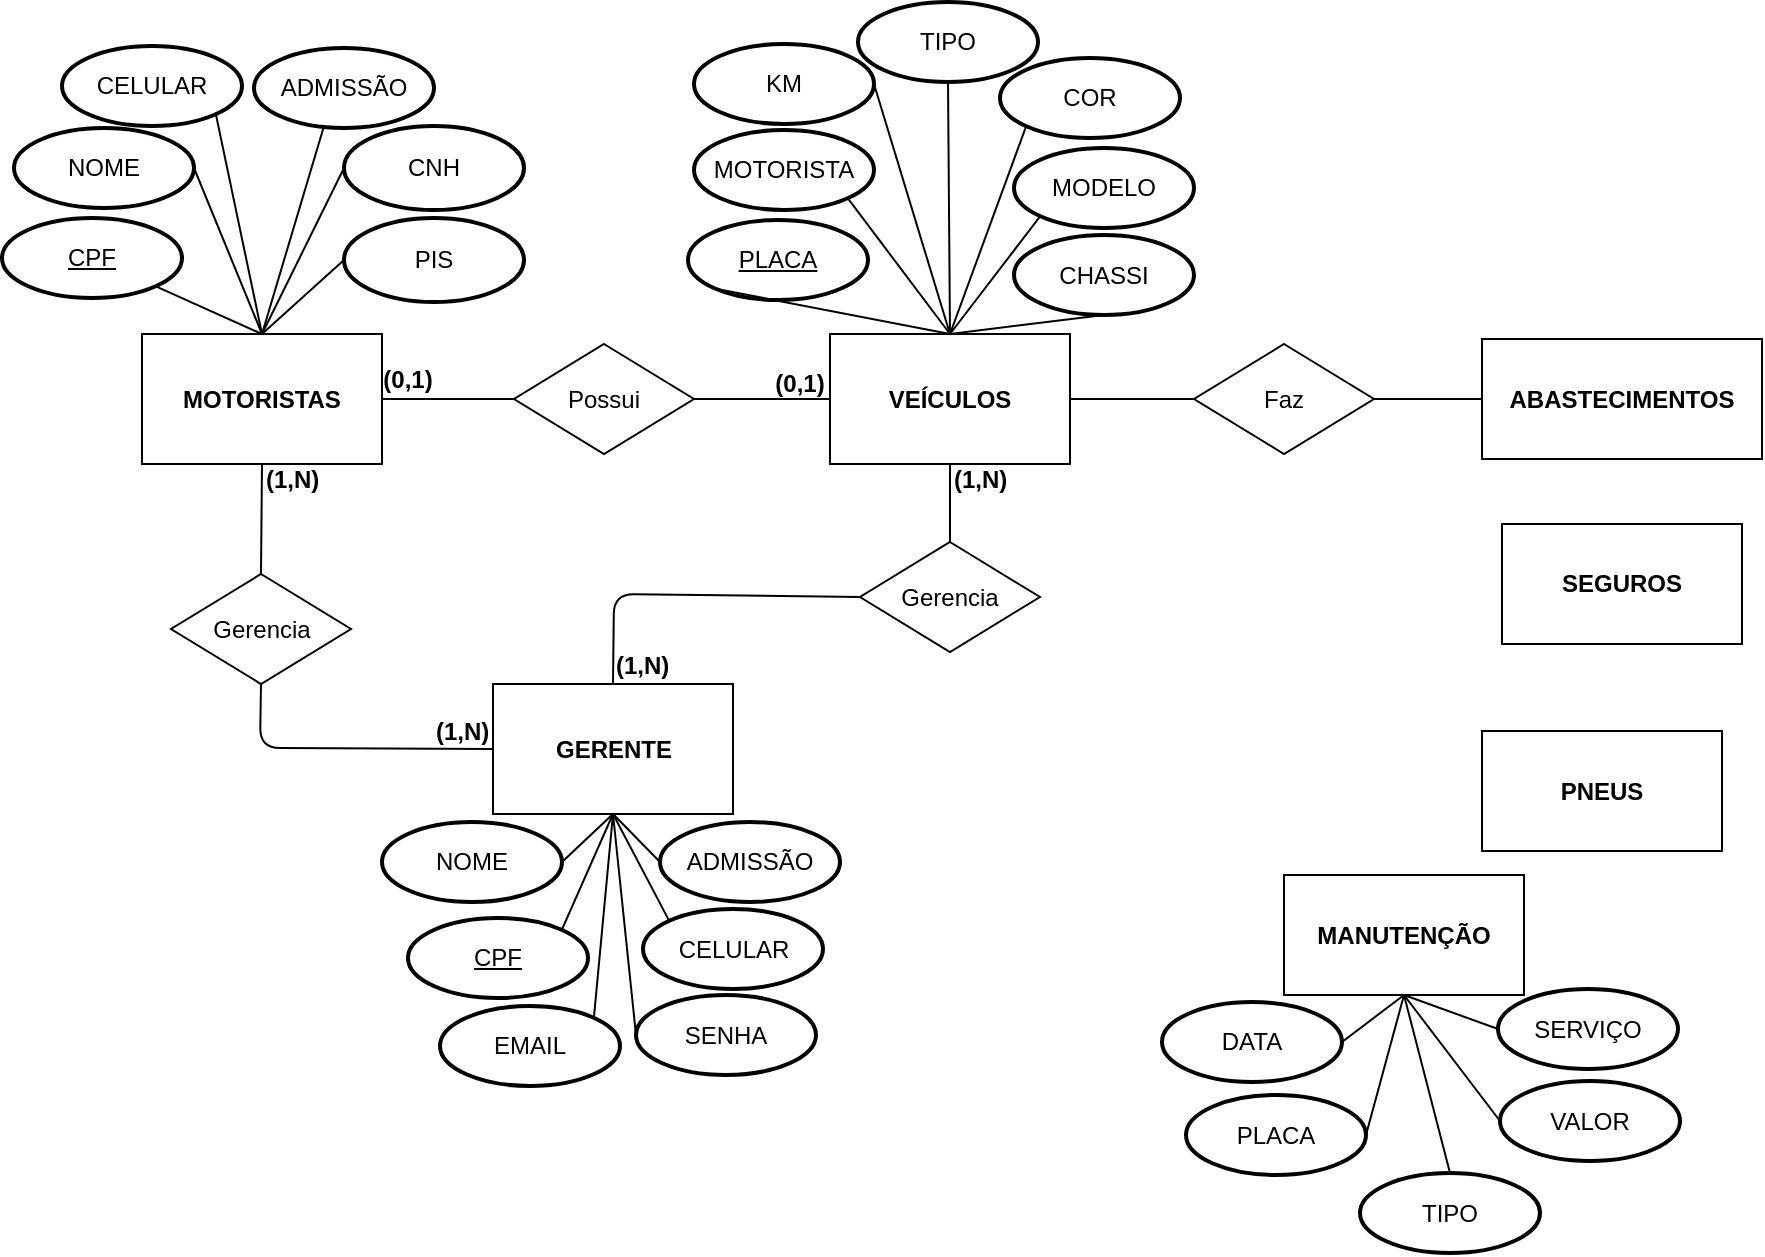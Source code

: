 <mxfile version="10.5.2" type="github"><diagram id="t4qfloRakB9NKclZlJar" name="Page-1"><mxGraphModel dx="1442" dy="377" grid="1" gridSize="10" guides="1" tooltips="1" connect="1" arrows="1" fold="1" page="1" pageScale="1" pageWidth="827" pageHeight="1169" math="0" shadow="0"><root><mxCell id="0"/><mxCell id="1" parent="0"/><mxCell id="9N7SZ9X9yHdkgZH4mRrD-1" value="&lt;b&gt;VEÍCULOS&lt;/b&gt;" style="rounded=0;whiteSpace=wrap;html=1;" parent="1" vertex="1"><mxGeometry x="284" y="180" width="120" height="65" as="geometry"/></mxCell><mxCell id="9N7SZ9X9yHdkgZH4mRrD-2" value="&lt;b&gt;SEGUROS&lt;/b&gt;" style="rounded=0;whiteSpace=wrap;html=1;" parent="1" vertex="1"><mxGeometry x="620" y="275" width="120" height="60" as="geometry"/></mxCell><mxCell id="9N7SZ9X9yHdkgZH4mRrD-3" value="&lt;b&gt;MOTORISTAS&lt;/b&gt;" style="rounded=0;whiteSpace=wrap;html=1;" parent="1" vertex="1"><mxGeometry x="-60" y="180" width="120" height="65" as="geometry"/></mxCell><mxCell id="9N7SZ9X9yHdkgZH4mRrD-4" value="&lt;b&gt;PNEUS&lt;br&gt;&lt;/b&gt;" style="rounded=0;whiteSpace=wrap;html=1;" parent="1" vertex="1"><mxGeometry x="610" y="378.5" width="120" height="60" as="geometry"/></mxCell><mxCell id="9N7SZ9X9yHdkgZH4mRrD-8" value="MOTORISTA" style="strokeWidth=2;html=1;shape=mxgraph.flowchart.start_1;whiteSpace=wrap;" parent="1" vertex="1"><mxGeometry x="216" y="78" width="90" height="40" as="geometry"/></mxCell><mxCell id="9N7SZ9X9yHdkgZH4mRrD-9" value="CHASSI" style="strokeWidth=2;html=1;shape=mxgraph.flowchart.start_1;whiteSpace=wrap;" parent="1" vertex="1"><mxGeometry x="376" y="130.5" width="90" height="40" as="geometry"/></mxCell><mxCell id="9N7SZ9X9yHdkgZH4mRrD-10" value="&lt;u&gt;PLACA&lt;/u&gt;" style="strokeWidth=2;html=1;shape=mxgraph.flowchart.start_1;whiteSpace=wrap;" parent="1" vertex="1"><mxGeometry x="213" y="123" width="90" height="40" as="geometry"/></mxCell><mxCell id="9N7SZ9X9yHdkgZH4mRrD-12" value="" style="endArrow=none;html=1;entryX=0.855;entryY=0.855;entryDx=0;entryDy=0;entryPerimeter=0;exitX=0.5;exitY=0;exitDx=0;exitDy=0;" parent="1" source="9N7SZ9X9yHdkgZH4mRrD-1" target="9N7SZ9X9yHdkgZH4mRrD-8" edge="1"><mxGeometry width="50" height="50" relative="1" as="geometry"><mxPoint x="30" y="450" as="sourcePoint"/><mxPoint x="80" y="430" as="targetPoint"/><Array as="points"/></mxGeometry></mxCell><mxCell id="9N7SZ9X9yHdkgZH4mRrD-13" value="" style="endArrow=none;html=1;entryX=0.5;entryY=1;entryDx=0;entryDy=0;entryPerimeter=0;exitX=0.5;exitY=0;exitDx=0;exitDy=0;" parent="1" source="9N7SZ9X9yHdkgZH4mRrD-1" target="9N7SZ9X9yHdkgZH4mRrD-9" edge="1"><mxGeometry width="50" height="50" relative="1" as="geometry"><mxPoint x="245" y="190" as="sourcePoint"/><mxPoint x="255" y="130" as="targetPoint"/><Array as="points"/></mxGeometry></mxCell><mxCell id="9N7SZ9X9yHdkgZH4mRrD-14" value="" style="endArrow=none;html=1;entryX=0.145;entryY=0.855;entryDx=0;entryDy=0;entryPerimeter=0;exitX=0.5;exitY=0;exitDx=0;exitDy=0;" parent="1" source="9N7SZ9X9yHdkgZH4mRrD-1" target="9N7SZ9X9yHdkgZH4mRrD-10" edge="1"><mxGeometry width="50" height="50" relative="1" as="geometry"><mxPoint x="355" y="200" as="sourcePoint"/><mxPoint x="365" y="140" as="targetPoint"/><Array as="points"/></mxGeometry></mxCell><mxCell id="9N7SZ9X9yHdkgZH4mRrD-17" value="KM" style="strokeWidth=2;html=1;shape=mxgraph.flowchart.start_1;whiteSpace=wrap;" parent="1" vertex="1"><mxGeometry x="216" y="35" width="90" height="40" as="geometry"/></mxCell><mxCell id="9N7SZ9X9yHdkgZH4mRrD-18" value="" style="endArrow=none;html=1;entryX=1;entryY=0.5;entryDx=0;entryDy=0;entryPerimeter=0;exitX=0.5;exitY=0;exitDx=0;exitDy=0;" parent="1" source="9N7SZ9X9yHdkgZH4mRrD-1" target="9N7SZ9X9yHdkgZH4mRrD-17" edge="1"><mxGeometry width="50" height="50" relative="1" as="geometry"><mxPoint x="340" y="180" as="sourcePoint"/><mxPoint x="383" y="165" as="targetPoint"/><Array as="points"/></mxGeometry></mxCell><mxCell id="9N7SZ9X9yHdkgZH4mRrD-19" value="MODELO" style="strokeWidth=2;html=1;shape=mxgraph.flowchart.start_1;whiteSpace=wrap;" parent="1" vertex="1"><mxGeometry x="376" y="87" width="90" height="40" as="geometry"/></mxCell><mxCell id="9N7SZ9X9yHdkgZH4mRrD-20" value="" style="endArrow=none;html=1;entryX=0.145;entryY=0.855;entryDx=0;entryDy=0;entryPerimeter=0;exitX=0.5;exitY=0;exitDx=0;exitDy=0;" parent="1" source="9N7SZ9X9yHdkgZH4mRrD-1" target="9N7SZ9X9yHdkgZH4mRrD-19" edge="1"><mxGeometry width="50" height="50" relative="1" as="geometry"><mxPoint x="340" y="140" as="sourcePoint"/><mxPoint x="383" y="163" as="targetPoint"/><Array as="points"/></mxGeometry></mxCell><mxCell id="9N7SZ9X9yHdkgZH4mRrD-21" value="COR" style="strokeWidth=2;html=1;shape=mxgraph.flowchart.start_1;whiteSpace=wrap;" parent="1" vertex="1"><mxGeometry x="369" y="42" width="90" height="40" as="geometry"/></mxCell><mxCell id="9N7SZ9X9yHdkgZH4mRrD-22" value="" style="endArrow=none;html=1;entryX=0.145;entryY=0.855;entryDx=0;entryDy=0;entryPerimeter=0;exitX=0.5;exitY=0;exitDx=0;exitDy=0;" parent="1" source="9N7SZ9X9yHdkgZH4mRrD-1" target="9N7SZ9X9yHdkgZH4mRrD-21" edge="1"><mxGeometry width="50" height="50" relative="1" as="geometry"><mxPoint x="345" y="150" as="sourcePoint"/><mxPoint x="393" y="131" as="targetPoint"/><Array as="points"/></mxGeometry></mxCell><mxCell id="9N7SZ9X9yHdkgZH4mRrD-23" value="TIPO" style="strokeWidth=2;html=1;shape=mxgraph.flowchart.start_1;whiteSpace=wrap;" parent="1" vertex="1"><mxGeometry x="298" y="14" width="90" height="40" as="geometry"/></mxCell><mxCell id="9N7SZ9X9yHdkgZH4mRrD-24" value="" style="endArrow=none;html=1;entryX=0.5;entryY=1;entryDx=0;entryDy=0;entryPerimeter=0;exitX=0.5;exitY=0;exitDx=0;exitDy=0;" parent="1" source="9N7SZ9X9yHdkgZH4mRrD-1" target="9N7SZ9X9yHdkgZH4mRrD-23" edge="1"><mxGeometry width="50" height="50" relative="1" as="geometry"><mxPoint x="353" y="170" as="sourcePoint"/><mxPoint x="317" y="42" as="targetPoint"/><Array as="points"/></mxGeometry></mxCell><mxCell id="9N7SZ9X9yHdkgZH4mRrD-25" value="Possui" style="rhombus;whiteSpace=wrap;html=1;" parent="1" vertex="1"><mxGeometry x="126" y="185" width="90" height="55" as="geometry"/></mxCell><mxCell id="9N7SZ9X9yHdkgZH4mRrD-27" value="" style="endArrow=none;html=1;entryX=1;entryY=0.5;entryDx=0;entryDy=0;exitX=0;exitY=0.5;exitDx=0;exitDy=0;" parent="1" source="9N7SZ9X9yHdkgZH4mRrD-1" target="9N7SZ9X9yHdkgZH4mRrD-25" edge="1"><mxGeometry width="50" height="50" relative="1" as="geometry"><mxPoint x="231" y="350" as="sourcePoint"/><mxPoint x="200" y="227" as="targetPoint"/><Array as="points"/></mxGeometry></mxCell><mxCell id="9N7SZ9X9yHdkgZH4mRrD-28" value="" style="endArrow=none;html=1;entryX=1;entryY=0.5;entryDx=0;entryDy=0;exitX=0;exitY=0.5;exitDx=0;exitDy=0;" parent="1" source="9N7SZ9X9yHdkgZH4mRrD-25" target="9N7SZ9X9yHdkgZH4mRrD-3" edge="1"><mxGeometry width="50" height="50" relative="1" as="geometry"><mxPoint x="130" y="231.5" as="sourcePoint"/><mxPoint x="70" y="231.5" as="targetPoint"/><Array as="points"/></mxGeometry></mxCell><mxCell id="9N7SZ9X9yHdkgZH4mRrD-29" value="NOME" style="strokeWidth=2;html=1;shape=mxgraph.flowchart.start_1;whiteSpace=wrap;" parent="1" vertex="1"><mxGeometry x="-124" y="77" width="90" height="40" as="geometry"/></mxCell><mxCell id="9N7SZ9X9yHdkgZH4mRrD-30" value="&lt;u&gt;CPF&lt;/u&gt;" style="strokeWidth=2;html=1;shape=mxgraph.flowchart.start_1;whiteSpace=wrap;" parent="1" vertex="1"><mxGeometry x="-130" y="122" width="90" height="40" as="geometry"/></mxCell><mxCell id="9N7SZ9X9yHdkgZH4mRrD-31" value="CELULAR" style="strokeWidth=2;html=1;shape=mxgraph.flowchart.start_1;whiteSpace=wrap;" parent="1" vertex="1"><mxGeometry x="-100" y="36" width="90" height="40" as="geometry"/></mxCell><mxCell id="9N7SZ9X9yHdkgZH4mRrD-32" value="ADMISSÃO" style="strokeWidth=2;html=1;shape=mxgraph.flowchart.start_1;whiteSpace=wrap;" parent="1" vertex="1"><mxGeometry x="-4" y="37" width="90" height="40" as="geometry"/></mxCell><mxCell id="9N7SZ9X9yHdkgZH4mRrD-33" value="PIS" style="strokeWidth=2;html=1;shape=mxgraph.flowchart.start_1;whiteSpace=wrap;" parent="1" vertex="1"><mxGeometry x="41" y="122" width="90" height="42" as="geometry"/></mxCell><mxCell id="9N7SZ9X9yHdkgZH4mRrD-34" value="" style="endArrow=none;html=1;entryX=0.855;entryY=0.855;entryDx=0;entryDy=0;entryPerimeter=0;exitX=0.5;exitY=0;exitDx=0;exitDy=0;" parent="1" source="9N7SZ9X9yHdkgZH4mRrD-3" target="9N7SZ9X9yHdkgZH4mRrD-30" edge="1"><mxGeometry width="50" height="50" relative="1" as="geometry"><mxPoint x="11" y="170" as="sourcePoint"/><mxPoint x="-20" y="47" as="targetPoint"/><Array as="points"/></mxGeometry></mxCell><mxCell id="9N7SZ9X9yHdkgZH4mRrD-35" value="" style="endArrow=none;html=1;entryX=1;entryY=0.5;entryDx=0;entryDy=0;entryPerimeter=0;exitX=0.5;exitY=0;exitDx=0;exitDy=0;" parent="1" source="9N7SZ9X9yHdkgZH4mRrD-3" target="9N7SZ9X9yHdkgZH4mRrD-29" edge="1"><mxGeometry width="50" height="50" relative="1" as="geometry"><mxPoint x="11" y="142" as="sourcePoint"/><mxPoint x="-40" y="118" as="targetPoint"/><Array as="points"/></mxGeometry></mxCell><mxCell id="9N7SZ9X9yHdkgZH4mRrD-36" value="" style="endArrow=none;html=1;entryX=0.855;entryY=0.855;entryDx=0;entryDy=0;entryPerimeter=0;exitX=0.5;exitY=0;exitDx=0;exitDy=0;" parent="1" source="9N7SZ9X9yHdkgZH4mRrD-3" target="9N7SZ9X9yHdkgZH4mRrD-31" edge="1"><mxGeometry width="50" height="50" relative="1" as="geometry"><mxPoint x="11" y="96" as="sourcePoint"/><mxPoint x="-40" y="72" as="targetPoint"/><Array as="points"/></mxGeometry></mxCell><mxCell id="9N7SZ9X9yHdkgZH4mRrD-37" value="" style="endArrow=none;html=1;entryX=0.389;entryY=0.975;entryDx=0;entryDy=0;entryPerimeter=0;exitX=0.5;exitY=0;exitDx=0;exitDy=0;" parent="1" source="9N7SZ9X9yHdkgZH4mRrD-3" target="9N7SZ9X9yHdkgZH4mRrD-32" edge="1"><mxGeometry width="50" height="50" relative="1" as="geometry"><mxPoint x="29" y="134" as="sourcePoint"/><mxPoint x="-22" y="110" as="targetPoint"/><Array as="points"/></mxGeometry></mxCell><mxCell id="9N7SZ9X9yHdkgZH4mRrD-38" value="" style="endArrow=none;html=1;entryX=0;entryY=0.5;entryDx=0;entryDy=0;entryPerimeter=0;exitX=0.5;exitY=0;exitDx=0;exitDy=0;" parent="1" source="9N7SZ9X9yHdkgZH4mRrD-3" target="9N7SZ9X9yHdkgZH4mRrD-33" edge="1"><mxGeometry width="50" height="50" relative="1" as="geometry"><mxPoint x="88" y="232" as="sourcePoint"/><mxPoint x="28" y="142" as="targetPoint"/><Array as="points"/></mxGeometry></mxCell><mxCell id="9N7SZ9X9yHdkgZH4mRrD-39" value="&lt;b&gt;MANUTENÇÃO&lt;/b&gt;" style="rounded=0;whiteSpace=wrap;html=1;" parent="1" vertex="1"><mxGeometry x="511" y="450.5" width="120" height="60" as="geometry"/></mxCell><mxCell id="9N7SZ9X9yHdkgZH4mRrD-40" value="DATA" style="strokeWidth=2;html=1;shape=mxgraph.flowchart.start_1;whiteSpace=wrap;" parent="1" vertex="1"><mxGeometry x="450" y="514" width="90" height="40" as="geometry"/></mxCell><mxCell id="9N7SZ9X9yHdkgZH4mRrD-41" value="PLACA" style="strokeWidth=2;html=1;shape=mxgraph.flowchart.start_1;whiteSpace=wrap;" parent="1" vertex="1"><mxGeometry x="462" y="560.5" width="90" height="40" as="geometry"/></mxCell><mxCell id="9N7SZ9X9yHdkgZH4mRrD-42" value="TIPO" style="strokeWidth=2;html=1;shape=mxgraph.flowchart.start_1;whiteSpace=wrap;" parent="1" vertex="1"><mxGeometry x="549" y="599.5" width="90" height="40" as="geometry"/></mxCell><mxCell id="9N7SZ9X9yHdkgZH4mRrD-43" value="SERVIÇO" style="strokeWidth=2;html=1;shape=mxgraph.flowchart.start_1;whiteSpace=wrap;" parent="1" vertex="1"><mxGeometry x="618" y="507.5" width="90" height="40" as="geometry"/></mxCell><mxCell id="9N7SZ9X9yHdkgZH4mRrD-44" value="VALOR" style="strokeWidth=2;html=1;shape=mxgraph.flowchart.start_1;whiteSpace=wrap;" parent="1" vertex="1"><mxGeometry x="619" y="553.5" width="90" height="40" as="geometry"/></mxCell><mxCell id="9N7SZ9X9yHdkgZH4mRrD-45" value="" style="endArrow=none;html=1;entryX=0.5;entryY=1;entryDx=0;entryDy=0;exitX=0;exitY=0.5;exitDx=0;exitDy=0;exitPerimeter=0;" parent="1" source="9N7SZ9X9yHdkgZH4mRrD-43" target="9N7SZ9X9yHdkgZH4mRrD-39" edge="1"><mxGeometry width="50" height="50" relative="1" as="geometry"><mxPoint x="359" y="475.5" as="sourcePoint"/><mxPoint x="315" y="410.5" as="targetPoint"/><Array as="points"/></mxGeometry></mxCell><mxCell id="9N7SZ9X9yHdkgZH4mRrD-46" value="" style="endArrow=none;html=1;entryX=0.5;entryY=1;entryDx=0;entryDy=0;exitX=1;exitY=0.5;exitDx=0;exitDy=0;exitPerimeter=0;" parent="1" source="9N7SZ9X9yHdkgZH4mRrD-40" target="9N7SZ9X9yHdkgZH4mRrD-39" edge="1"><mxGeometry width="50" height="50" relative="1" as="geometry"><mxPoint x="355" y="440" as="sourcePoint"/><mxPoint x="340" y="410" as="targetPoint"/><Array as="points"/></mxGeometry></mxCell><mxCell id="9N7SZ9X9yHdkgZH4mRrD-47" value="" style="endArrow=none;html=1;entryX=0.5;entryY=1;entryDx=0;entryDy=0;exitX=1;exitY=0.5;exitDx=0;exitDy=0;exitPerimeter=0;" parent="1" source="9N7SZ9X9yHdkgZH4mRrD-41" target="9N7SZ9X9yHdkgZH4mRrD-39" edge="1"><mxGeometry width="50" height="50" relative="1" as="geometry"><mxPoint x="325" y="440" as="sourcePoint"/><mxPoint x="340" y="410" as="targetPoint"/><Array as="points"/></mxGeometry></mxCell><mxCell id="9N7SZ9X9yHdkgZH4mRrD-48" value="" style="endArrow=none;html=1;entryX=0.5;entryY=1;entryDx=0;entryDy=0;exitX=0.5;exitY=0;exitDx=0;exitDy=0;exitPerimeter=0;" parent="1" source="9N7SZ9X9yHdkgZH4mRrD-42" target="9N7SZ9X9yHdkgZH4mRrD-39" edge="1"><mxGeometry width="50" height="50" relative="1" as="geometry"><mxPoint x="325" y="483" as="sourcePoint"/><mxPoint x="340" y="410" as="targetPoint"/><Array as="points"/></mxGeometry></mxCell><mxCell id="9N7SZ9X9yHdkgZH4mRrD-49" value="" style="endArrow=none;html=1;entryX=0.5;entryY=1;entryDx=0;entryDy=0;exitX=0;exitY=0.5;exitDx=0;exitDy=0;exitPerimeter=0;" parent="1" source="9N7SZ9X9yHdkgZH4mRrD-44" target="9N7SZ9X9yHdkgZH4mRrD-39" edge="1"><mxGeometry width="50" height="50" relative="1" as="geometry"><mxPoint x="343" y="496" as="sourcePoint"/><mxPoint x="340" y="410" as="targetPoint"/><Array as="points"/></mxGeometry></mxCell><mxCell id="9N7SZ9X9yHdkgZH4mRrD-50" value="CNH" style="strokeWidth=2;html=1;shape=mxgraph.flowchart.start_1;whiteSpace=wrap;" parent="1" vertex="1"><mxGeometry x="41" y="76" width="90" height="42" as="geometry"/></mxCell><mxCell id="V9KDtcPmeRMQg-3hCmHL-2" value="" style="endArrow=none;html=1;exitX=0.5;exitY=0;exitDx=0;exitDy=0;entryX=0;entryY=0.5;entryDx=0;entryDy=0;entryPerimeter=0;" parent="1" source="9N7SZ9X9yHdkgZH4mRrD-3" target="9N7SZ9X9yHdkgZH4mRrD-50" edge="1"><mxGeometry width="50" height="50" relative="1" as="geometry"><mxPoint y="139.5" as="sourcePoint"/><mxPoint x="30" y="120" as="targetPoint"/><Array as="points"/></mxGeometry></mxCell><mxCell id="hRNtRsO3ycfnS-jZEF78-1" value="&lt;b&gt;ABASTECIMENTOS&lt;br&gt;&lt;/b&gt;" style="rounded=0;whiteSpace=wrap;html=1;" vertex="1" parent="1"><mxGeometry x="610" y="182.5" width="140" height="60" as="geometry"/></mxCell><mxCell id="hRNtRsO3ycfnS-jZEF78-2" value="&lt;b&gt;(0,1)&lt;/b&gt;" style="text;html=1;strokeColor=none;fillColor=none;align=center;verticalAlign=middle;whiteSpace=wrap;rounded=0;" vertex="1" parent="1"><mxGeometry x="249" y="195" width="40" height="20" as="geometry"/></mxCell><mxCell id="hRNtRsO3ycfnS-jZEF78-3" value="&lt;b&gt;(0,1)&lt;/b&gt;" style="text;html=1;strokeColor=none;fillColor=none;align=center;verticalAlign=middle;whiteSpace=wrap;rounded=0;" vertex="1" parent="1"><mxGeometry x="53" y="192.5" width="40" height="20" as="geometry"/></mxCell><mxCell id="hRNtRsO3ycfnS-jZEF78-8" value="Faz" style="rhombus;whiteSpace=wrap;html=1;" vertex="1" parent="1"><mxGeometry x="466" y="185" width="90" height="55" as="geometry"/></mxCell><mxCell id="hRNtRsO3ycfnS-jZEF78-12" value="" style="endArrow=none;html=1;entryX=0;entryY=0.5;entryDx=0;entryDy=0;exitX=1;exitY=0.5;exitDx=0;exitDy=0;" edge="1" parent="1" source="9N7SZ9X9yHdkgZH4mRrD-1" target="hRNtRsO3ycfnS-jZEF78-8"><mxGeometry width="50" height="50" relative="1" as="geometry"><mxPoint x="430.111" y="223.111" as="sourcePoint"/><mxPoint x="473.167" y="207.278" as="targetPoint"/><Array as="points"/></mxGeometry></mxCell><mxCell id="hRNtRsO3ycfnS-jZEF78-13" value="" style="endArrow=none;html=1;exitX=1;exitY=0.5;exitDx=0;exitDy=0;entryX=0;entryY=0.5;entryDx=0;entryDy=0;" edge="1" parent="1" source="hRNtRsO3ycfnS-jZEF78-8" target="hRNtRsO3ycfnS-jZEF78-1"><mxGeometry width="50" height="50" relative="1" as="geometry"><mxPoint x="547.333" y="220.167" as="sourcePoint"/><mxPoint x="580" y="240" as="targetPoint"/><Array as="points"/></mxGeometry></mxCell><mxCell id="hRNtRsO3ycfnS-jZEF78-18" value="&lt;b&gt;GERENTE&lt;/b&gt;" style="rounded=0;whiteSpace=wrap;html=1;" vertex="1" parent="1"><mxGeometry x="115.5" y="355" width="120" height="65" as="geometry"/></mxCell><mxCell id="hRNtRsO3ycfnS-jZEF78-19" value="NOME" style="strokeWidth=2;html=1;shape=mxgraph.flowchart.start_1;whiteSpace=wrap;" vertex="1" parent="1"><mxGeometry x="60" y="424" width="90" height="40" as="geometry"/></mxCell><mxCell id="hRNtRsO3ycfnS-jZEF78-20" value="&lt;u&gt;CPF&lt;/u&gt;" style="strokeWidth=2;html=1;shape=mxgraph.flowchart.start_1;whiteSpace=wrap;" vertex="1" parent="1"><mxGeometry x="73" y="472" width="90" height="40" as="geometry"/></mxCell><mxCell id="hRNtRsO3ycfnS-jZEF78-21" value="CELULAR" style="strokeWidth=2;html=1;shape=mxgraph.flowchart.start_1;whiteSpace=wrap;" vertex="1" parent="1"><mxGeometry x="190.5" y="467.5" width="90" height="40" as="geometry"/></mxCell><mxCell id="hRNtRsO3ycfnS-jZEF78-22" value="ADMISSÃO" style="strokeWidth=2;html=1;shape=mxgraph.flowchart.start_1;whiteSpace=wrap;" vertex="1" parent="1"><mxGeometry x="199" y="424" width="90" height="40" as="geometry"/></mxCell><mxCell id="hRNtRsO3ycfnS-jZEF78-25" value="EMAIL" style="strokeWidth=2;html=1;shape=mxgraph.flowchart.start_1;whiteSpace=wrap;" vertex="1" parent="1"><mxGeometry x="89" y="516" width="90" height="40" as="geometry"/></mxCell><mxCell id="hRNtRsO3ycfnS-jZEF78-26" value="SENHA" style="strokeWidth=2;html=1;shape=mxgraph.flowchart.start_1;whiteSpace=wrap;" vertex="1" parent="1"><mxGeometry x="187" y="510.5" width="90" height="40" as="geometry"/></mxCell><mxCell id="hRNtRsO3ycfnS-jZEF78-27" value="" style="endArrow=none;html=1;entryX=0.5;entryY=1;entryDx=0;entryDy=0;exitX=0;exitY=0.5;exitDx=0;exitDy=0;exitPerimeter=0;" edge="1" parent="1" source="hRNtRsO3ycfnS-jZEF78-22" target="hRNtRsO3ycfnS-jZEF78-18"><mxGeometry width="50" height="50" relative="1" as="geometry"><mxPoint x="197.324" y="687.265" as="sourcePoint"/><mxPoint x="196.147" y="561.382" as="targetPoint"/><Array as="points"/></mxGeometry></mxCell><mxCell id="hRNtRsO3ycfnS-jZEF78-28" value="" style="endArrow=none;html=1;exitX=0.5;exitY=1;exitDx=0;exitDy=0;entryX=0.145;entryY=0.145;entryDx=0;entryDy=0;entryPerimeter=0;" edge="1" parent="1" source="hRNtRsO3ycfnS-jZEF78-18" target="hRNtRsO3ycfnS-jZEF78-21"><mxGeometry width="50" height="50" relative="1" as="geometry"><mxPoint x="263.905" y="570.714" as="sourcePoint"/><mxPoint x="180" y="590" as="targetPoint"/><Array as="points"/></mxGeometry></mxCell><mxCell id="hRNtRsO3ycfnS-jZEF78-29" value="" style="endArrow=none;html=1;exitX=0.5;exitY=1;exitDx=0;exitDy=0;entryX=0.855;entryY=0.145;entryDx=0;entryDy=0;entryPerimeter=0;" edge="1" parent="1" source="hRNtRsO3ycfnS-jZEF78-18" target="hRNtRsO3ycfnS-jZEF78-20"><mxGeometry width="50" height="50" relative="1" as="geometry"><mxPoint x="182.286" y="568.048" as="sourcePoint"/><mxPoint x="243.238" y="619.952" as="targetPoint"/><Array as="points"/></mxGeometry></mxCell><mxCell id="hRNtRsO3ycfnS-jZEF78-30" value="" style="endArrow=none;html=1;exitX=0.5;exitY=1;exitDx=0;exitDy=0;entryX=0;entryY=0.5;entryDx=0;entryDy=0;entryPerimeter=0;" edge="1" parent="1" source="hRNtRsO3ycfnS-jZEF78-18" target="hRNtRsO3ycfnS-jZEF78-26"><mxGeometry width="50" height="50" relative="1" as="geometry"><mxPoint x="188.286" y="550.048" as="sourcePoint"/><mxPoint x="220" y="650" as="targetPoint"/><Array as="points"/></mxGeometry></mxCell><mxCell id="hRNtRsO3ycfnS-jZEF78-31" value="" style="endArrow=none;html=1;exitX=0.5;exitY=1;exitDx=0;exitDy=0;entryX=0.855;entryY=0.145;entryDx=0;entryDy=0;entryPerimeter=0;" edge="1" parent="1" source="hRNtRsO3ycfnS-jZEF78-18" target="hRNtRsO3ycfnS-jZEF78-25"><mxGeometry width="50" height="50" relative="1" as="geometry"><mxPoint x="155.786" y="604.048" as="sourcePoint"/><mxPoint x="216.738" y="655.952" as="targetPoint"/><Array as="points"/></mxGeometry></mxCell><mxCell id="hRNtRsO3ycfnS-jZEF78-32" value="" style="endArrow=none;html=1;exitX=0.5;exitY=1;exitDx=0;exitDy=0;entryX=1;entryY=0.5;entryDx=0;entryDy=0;entryPerimeter=0;" edge="1" parent="1" source="hRNtRsO3ycfnS-jZEF78-18" target="hRNtRsO3ycfnS-jZEF78-19"><mxGeometry width="50" height="50" relative="1" as="geometry"><mxPoint x="206.286" y="544.048" as="sourcePoint"/><mxPoint x="181.048" y="601.667" as="targetPoint"/><Array as="points"/></mxGeometry></mxCell><mxCell id="hRNtRsO3ycfnS-jZEF78-35" value="Gerencia" style="rhombus;whiteSpace=wrap;html=1;" vertex="1" parent="1"><mxGeometry x="-45.5" y="300" width="90" height="55" as="geometry"/></mxCell><mxCell id="hRNtRsO3ycfnS-jZEF78-36" value="Gerencia" style="rhombus;whiteSpace=wrap;html=1;" vertex="1" parent="1"><mxGeometry x="299" y="284" width="90" height="55" as="geometry"/></mxCell><mxCell id="hRNtRsO3ycfnS-jZEF78-37" value="" style="endArrow=none;html=1;exitX=0;exitY=0.5;exitDx=0;exitDy=0;entryX=0.5;entryY=1;entryDx=0;entryDy=0;" edge="1" parent="1" source="hRNtRsO3ycfnS-jZEF78-18" target="hRNtRsO3ycfnS-jZEF78-35"><mxGeometry width="50" height="50" relative="1" as="geometry"><mxPoint x="25.5" y="434" as="sourcePoint"/><mxPoint x="50" y="387" as="targetPoint"/><Array as="points"><mxPoint x="-1" y="387"/></Array></mxGeometry></mxCell><mxCell id="hRNtRsO3ycfnS-jZEF78-38" value="" style="endArrow=none;html=1;entryX=0.5;entryY=1;entryDx=0;entryDy=0;exitX=0.5;exitY=0;exitDx=0;exitDy=0;" edge="1" parent="1" source="hRNtRsO3ycfnS-jZEF78-35" target="9N7SZ9X9yHdkgZH4mRrD-3"><mxGeometry width="50" height="50" relative="1" as="geometry"><mxPoint x="70" y="364" as="sourcePoint"/><mxPoint x="101" y="260" as="targetPoint"/><Array as="points"/></mxGeometry></mxCell><mxCell id="hRNtRsO3ycfnS-jZEF78-39" value="" style="endArrow=none;html=1;exitX=0;exitY=0.5;exitDx=0;exitDy=0;entryX=0.5;entryY=0;entryDx=0;entryDy=0;" edge="1" parent="1" source="hRNtRsO3ycfnS-jZEF78-36" target="hRNtRsO3ycfnS-jZEF78-18"><mxGeometry width="50" height="50" relative="1" as="geometry"><mxPoint x="369.224" y="392.31" as="sourcePoint"/><mxPoint x="252.672" y="359.897" as="targetPoint"/><Array as="points"><mxPoint x="176" y="310"/></Array></mxGeometry></mxCell><mxCell id="hRNtRsO3ycfnS-jZEF78-40" value="" style="endArrow=none;html=1;entryX=0.5;entryY=1;entryDx=0;entryDy=0;" edge="1" parent="1" source="hRNtRsO3ycfnS-jZEF78-36" target="9N7SZ9X9yHdkgZH4mRrD-1"><mxGeometry width="50" height="50" relative="1" as="geometry"><mxPoint x="302.672" y="316.724" as="sourcePoint"/><mxPoint x="303.362" y="262.241" as="targetPoint"/><Array as="points"/></mxGeometry></mxCell><mxCell id="hRNtRsO3ycfnS-jZEF78-41" value="&lt;b&gt;(1,N)&lt;/b&gt;" style="text;html=1;resizable=0;points=[];autosize=1;align=left;verticalAlign=top;spacingTop=-4;" vertex="1" parent="1"><mxGeometry y="242.5" width="40" height="20" as="geometry"/></mxCell><mxCell id="hRNtRsO3ycfnS-jZEF78-42" value="&lt;b&gt;(1,N)&lt;/b&gt;" style="text;html=1;resizable=0;points=[];autosize=1;align=left;verticalAlign=top;spacingTop=-4;" vertex="1" parent="1"><mxGeometry x="85" y="368.5" width="40" height="20" as="geometry"/></mxCell><mxCell id="hRNtRsO3ycfnS-jZEF78-44" value="&lt;b&gt;(1,N)&lt;/b&gt;" style="text;html=1;resizable=0;points=[];autosize=1;align=left;verticalAlign=top;spacingTop=-4;" vertex="1" parent="1"><mxGeometry x="344" y="242.5" width="40" height="20" as="geometry"/></mxCell><mxCell id="hRNtRsO3ycfnS-jZEF78-45" value="&lt;b&gt;(1,N)&lt;/b&gt;" style="text;html=1;resizable=0;points=[];autosize=1;align=left;verticalAlign=top;spacingTop=-4;" vertex="1" parent="1"><mxGeometry x="175" y="336" width="40" height="20" as="geometry"/></mxCell></root></mxGraphModel></diagram></mxfile>